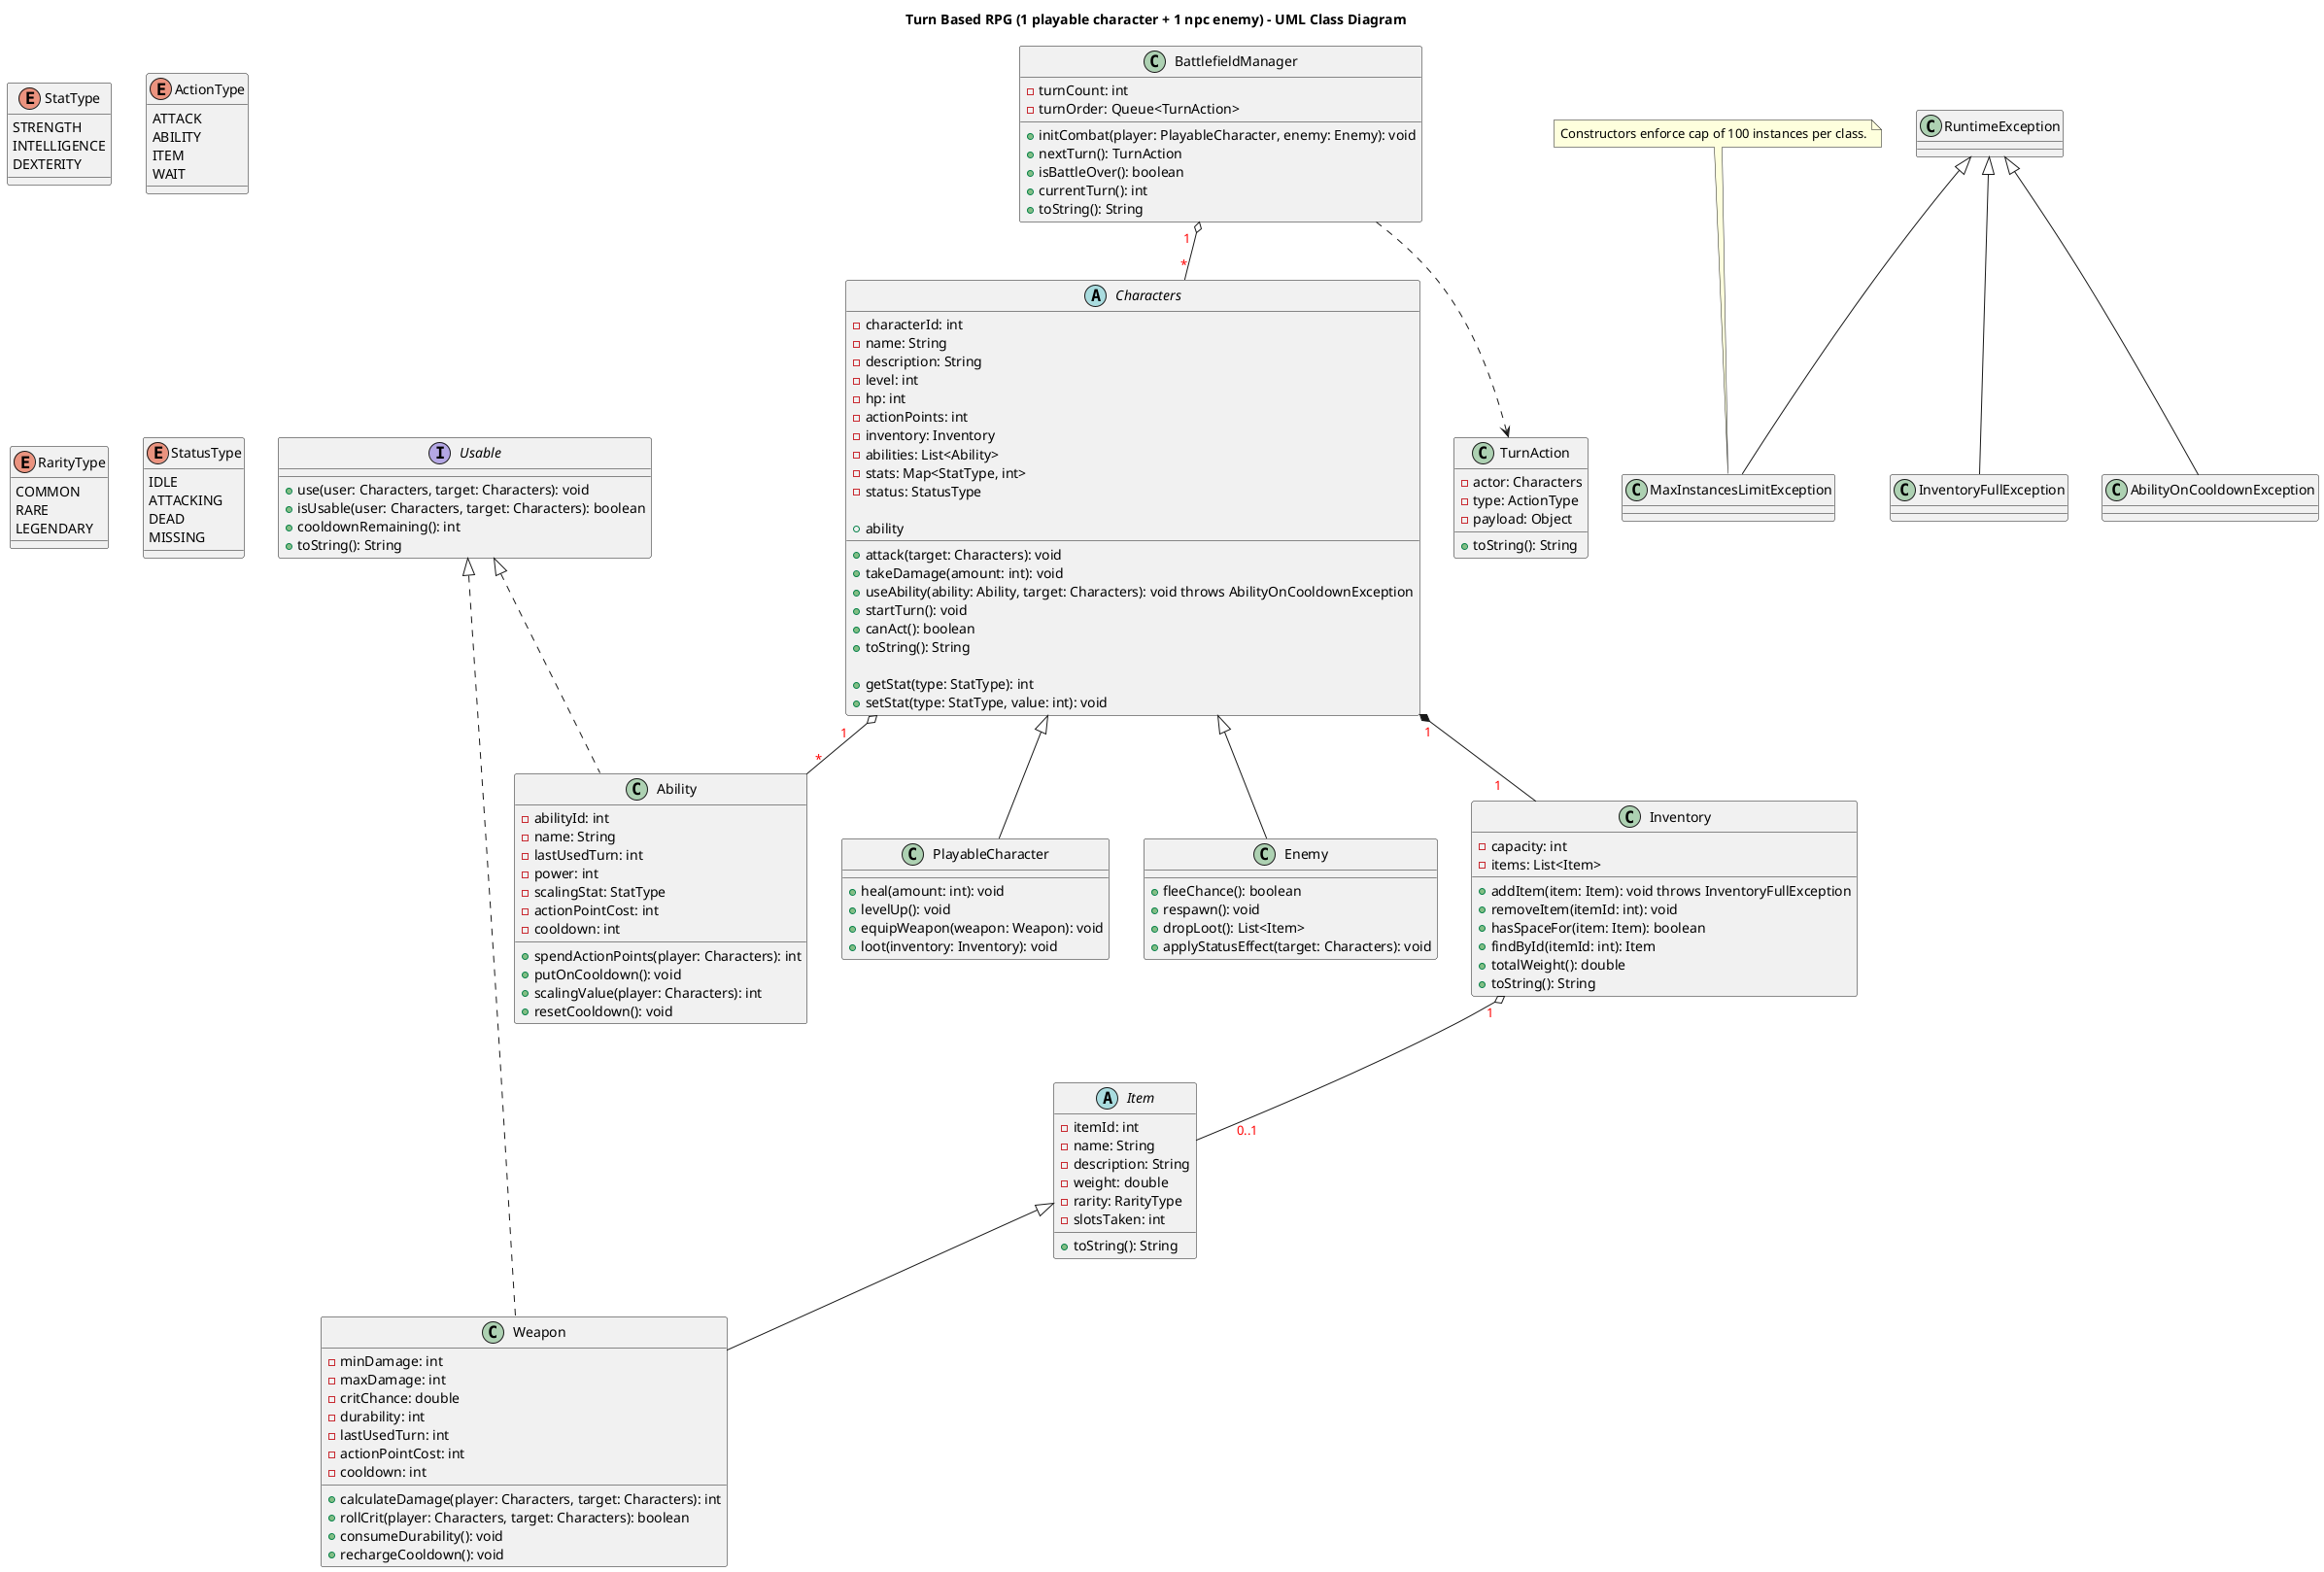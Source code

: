 @startuml
title Turn Based RPG (1 playable character + 1 npc enemy) - UML Class Diagram

' @Enums
enum StatType {
    STRENGTH
    INTELLIGENCE
    DEXTERITY
}
enum ActionType {
    ATTACK
    ABILITY
    ITEM
    WAIT
}
enum RarityType {
    COMMON
    RARE
    LEGENDARY
}
enum StatusType {
    IDLE
    ATTACKING
    DEAD
    MISSING
}

' @Interfaces
interface Usable {
    +use(user: Characters, target: Characters): void
    +isUsable(user: Characters, target: Characters): boolean
    +cooldownRemaining(): int
    +toString(): String
}

' @Exceptions
class MaxInstancesLimitException extends RuntimeException
class InventoryFullException extends RuntimeException
class AbilityOnCooldownException extends RuntimeException

' @Characters
abstract class Characters {
    - characterId: int
    - name: String
    - description: String
    - level: int
    - hp: int
    - actionPoints: int
    - inventory: Inventory
    - abilities: List<Ability>
    - stats: Map<StatType, int>
    - status: StatusType

    +attack(target: Characters): void
    +takeDamage(amount: int): void
    +useAbility(ability: Ability, target: Characters): void throws AbilityOnCooldownException
    +startTurn(): void
    +ability
    +canAct(): boolean
    +toString(): String

    +getStat(type: StatType): int
    +setStat(type: StatType, value: int): void
}
class PlayableCharacter extends Characters {
    +heal(amount: int): void
    +levelUp(): void
    +equipWeapon(weapon: Weapon): void
    +loot(inventory: Inventory): void
}
class Enemy extends Characters {
    +fleeChance(): boolean
    +respawn(): void
    +dropLoot(): List<Item>
    +applyStatusEffect(target: Characters): void
}

' @Inventory, Items, Weapons, and Abilities
class Inventory {
    -capacity: int
    -items: List<Item>

    +addItem(item: Item): void throws InventoryFullException
    +removeItem(itemId: int): void
    +hasSpaceFor(item: Item): boolean
    +findById(itemId: int): Item
    +totalWeight(): double
    +toString(): String
}
abstract class Item {
    -itemId: int
    -name: String
    -description: String
    -weight: double
    -rarity: RarityType
    -slotsTaken: int

    +toString(): String
}
class Weapon extends Item implements Usable {
    -minDamage: int
    -maxDamage: int
    -critChance: double
    -durability: int
    -lastUsedTurn: int
    -actionPointCost: int
    -cooldown: int

    +calculateDamage(player: Characters, target: Characters): int
    +rollCrit(player: Characters, target: Characters): boolean
    +consumeDurability(): void
    +rechargeCooldown(): void
}
class Ability implements Usable {
    -abilityId: int
    -name: String
    -lastUsedTurn: int
    -power: int
    -scalingStat: StatType
    -actionPointCost: int
    -cooldown: int

    +spendActionPoints(player: Characters): int
    +putOnCooldown(): void
    +scalingValue(player: Characters): int
    +resetCooldown(): void
}

' @BattleFieldManager and TurnAction
class BattlefieldManager {
    -turnCount: int
    -turnOrder: Queue<TurnAction>

    +initCombat(player: PlayableCharacter, enemy: Enemy): void
    +nextTurn(): TurnAction
    +isBattleOver(): boolean
    +currentTurn(): int
    +toString(): String
}
class TurnAction {
    -actor: Characters
    -type: ActionType
    -payload: Object

    +toString(): String
}

' @Relationships
Characters "<color:red>1</color>" *-- "<color:red>1       </color>" Inventory
Characters "<color:red>1      </color>" o-- "<color:red>*</color>" Ability

Inventory "<color:red>  1</color>" o-- "<color:red>          0..1</color>" Item

BattlefieldManager "<color:red>1  </color>" o-- "<color:red>*</color>" Characters
BattlefieldManager ..> TurnAction


note top of MaxInstancesLimitException
Constructors enforce cap of 100 instances per class.
end note

@enduml
